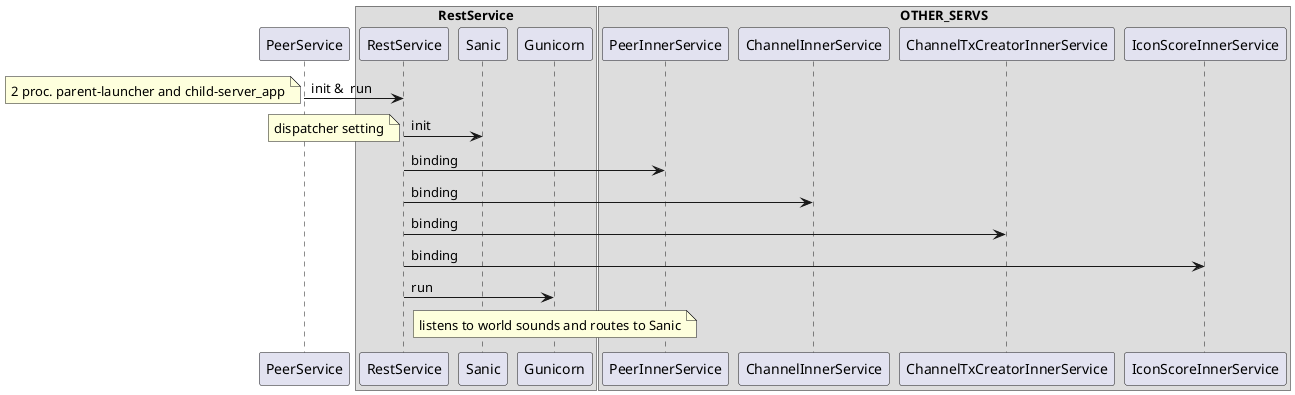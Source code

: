 
                                            ┌───────────┐          ┌───────────┐          ┌─────┐          ┌────────┐          ┌────────────────┐          ┌───────────────────┐          ┌────────────────────────────┐          ┌─────────────────────┐
                                            │PeerService│          │RestService│          │Sanic│          │Gunicorn│          │PeerInnerService│          │ChannelInnerService│          │ChannelTxCreatorInnerService│          │IconScoreInnerService│
                                            └─────┬─────┘          └─────┬─────┘          └──┬──┘          └───┬────┘          └───────┬────────┘          └─────────┬─────────┘          └─────────────┬──────────────┘          └──────────┬──────────┘
  ╔══════════════════════════════════════════════╗│     init &  run      │                   │                 │                       │                             │                                  │                                    │
  ║2 proc. parent-launcher and child-server_app ░║│─────────────────────>│                   │                 │                       │                             │                                  │                                    │
  ╚══════════════════════════════════════════════╝│                      │                   │                 │                       │                             │                                  │                                    │
                                                  ╔════════════════════╗ │       init        │                 │                       │                             │                                  │                                    │
                                                  ║dispatcher setting ░║ │──────────────────>│                 │                       │                             │                                  │                                    │
                                                  ╚════════════════════╝ │                   │                 │                       │                             │                                  │                                    │
                                                  │                      │                   │      binding    │                       │                             │                                  │                                    │
                                                  │                      │────────────────────────────────────────────────────────────>│                             │                                  │                                    │
                                                  │                      │                   │                 │                       │                             │                                  │                                    │
                                                  │                      │                   │                 │   binding             │                             │                                  │                                    │
                                                  │                      │──────────────────────────────────────────────────────────────────────────────────────────>│                                  │                                    │
                                                  │                      │                   │                 │                       │                             │                                  │                                    │
                                                  │                      │                   │                 │                     binding                         │                                  │                                    │
                                                  │                      │─────────────────────────────────────────────────────────────────────────────────────────────────────────────────────────────>│                                    │
                                                  │                      │                   │                 │                       │                             │                                  │                                    │
                                                  │                      │                   │                 │                       │               binding       │                                  │                                    │
                                                  │                      │──────────────────────────────────────────────────────────────────────────────────────────────────────────────────────────────────────────────────────────────────>│
                                                  │                      │                   │                 │                       │                             │                                  │                                    │
                                                  │                      │                run│                 │                       │                             │                                  │                                    │
                                                  │                      │────────────────────────────────────>│                       │                             │                                  │                                    │
                                                  │                      │                   │                 │                       │                             │                                  │                                    │
                                                  │                      │               ╔═══╧═════════════════╧═══════════════════════╗                             │                                  │                                    │
                                                  │                      │               ║listens to world sounds and routes to Sanic ░║                             │                                  │                                    │
                                            ┌─────┴─────┐          ┌─────┴─────┐         ╚═════════════════════════════════════════════╝────────┐          ┌─────────┴─────────┐          ┌─────────────┴──────────────┐          ┌──────────┴──────────┐
                                            │PeerService│          │RestService│          │Sanic│          │Gunicorn│          │PeerInnerService│          │ChannelInnerService│          │ChannelTxCreatorInnerService│          │IconScoreInnerService│
                                            └───────────┘          └───────────┘          └─────┘          └────────┘          └────────────────┘          └───────────────────┘          └────────────────────────────┘          └─────────────────────┘

@startuml
participant PeerService
participant RestService


box "RestService"
    participant RestService
    participant Sanic 
    participant Gunicorn
end box

box "OTHER_SERVS"
    participant PeerInnerService
    participant ChannelInnerService
    participant ChannelTxCreatorInnerService
    participant IconScoreInnerService
end box

PeerService -> RestService: init &  run
note left: 2 proc. parent-launcher and child-server_app
RestService -> Sanic: init
note left: dispatcher setting

RestService -> PeerInnerService: binding 
RestService -> ChannelInnerService: binding
RestService -> ChannelTxCreatorInnerService: binding
RestService -> IconScoreInnerService: binding

RestService -> Gunicorn: run
note over Gunicorn: listens to world sounds and routes to Sanic

@enduml
